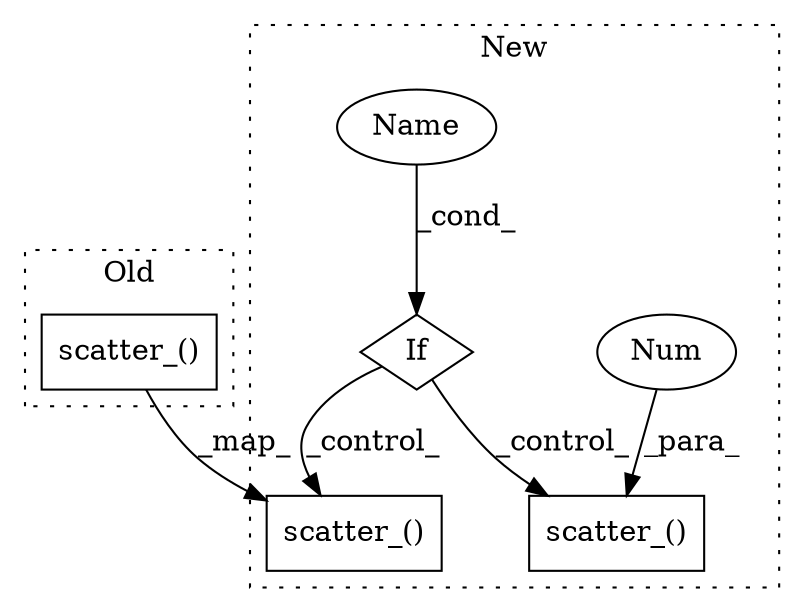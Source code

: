 digraph G {
subgraph cluster0 {
1 [label="scatter_()" a="75" s="2886,2930" l="15,1" shape="box"];
label = "Old";
style="dotted";
}
subgraph cluster1 {
2 [label="scatter_()" a="75" s="3683,3727" l="15,1" shape="box"];
3 [label="If" a="96" s="3320" l="3" shape="diamond"];
4 [label="Name" a="87" s="3323" l="9" shape="ellipse"];
5 [label="scatter_()" a="75" s="3594,3653" l="15,1" shape="box"];
6 [label="Num" a="76" s="3609" l="1" shape="ellipse"];
label = "New";
style="dotted";
}
1 -> 2 [label="_map_"];
3 -> 2 [label="_control_"];
3 -> 5 [label="_control_"];
4 -> 3 [label="_cond_"];
6 -> 5 [label="_para_"];
}
